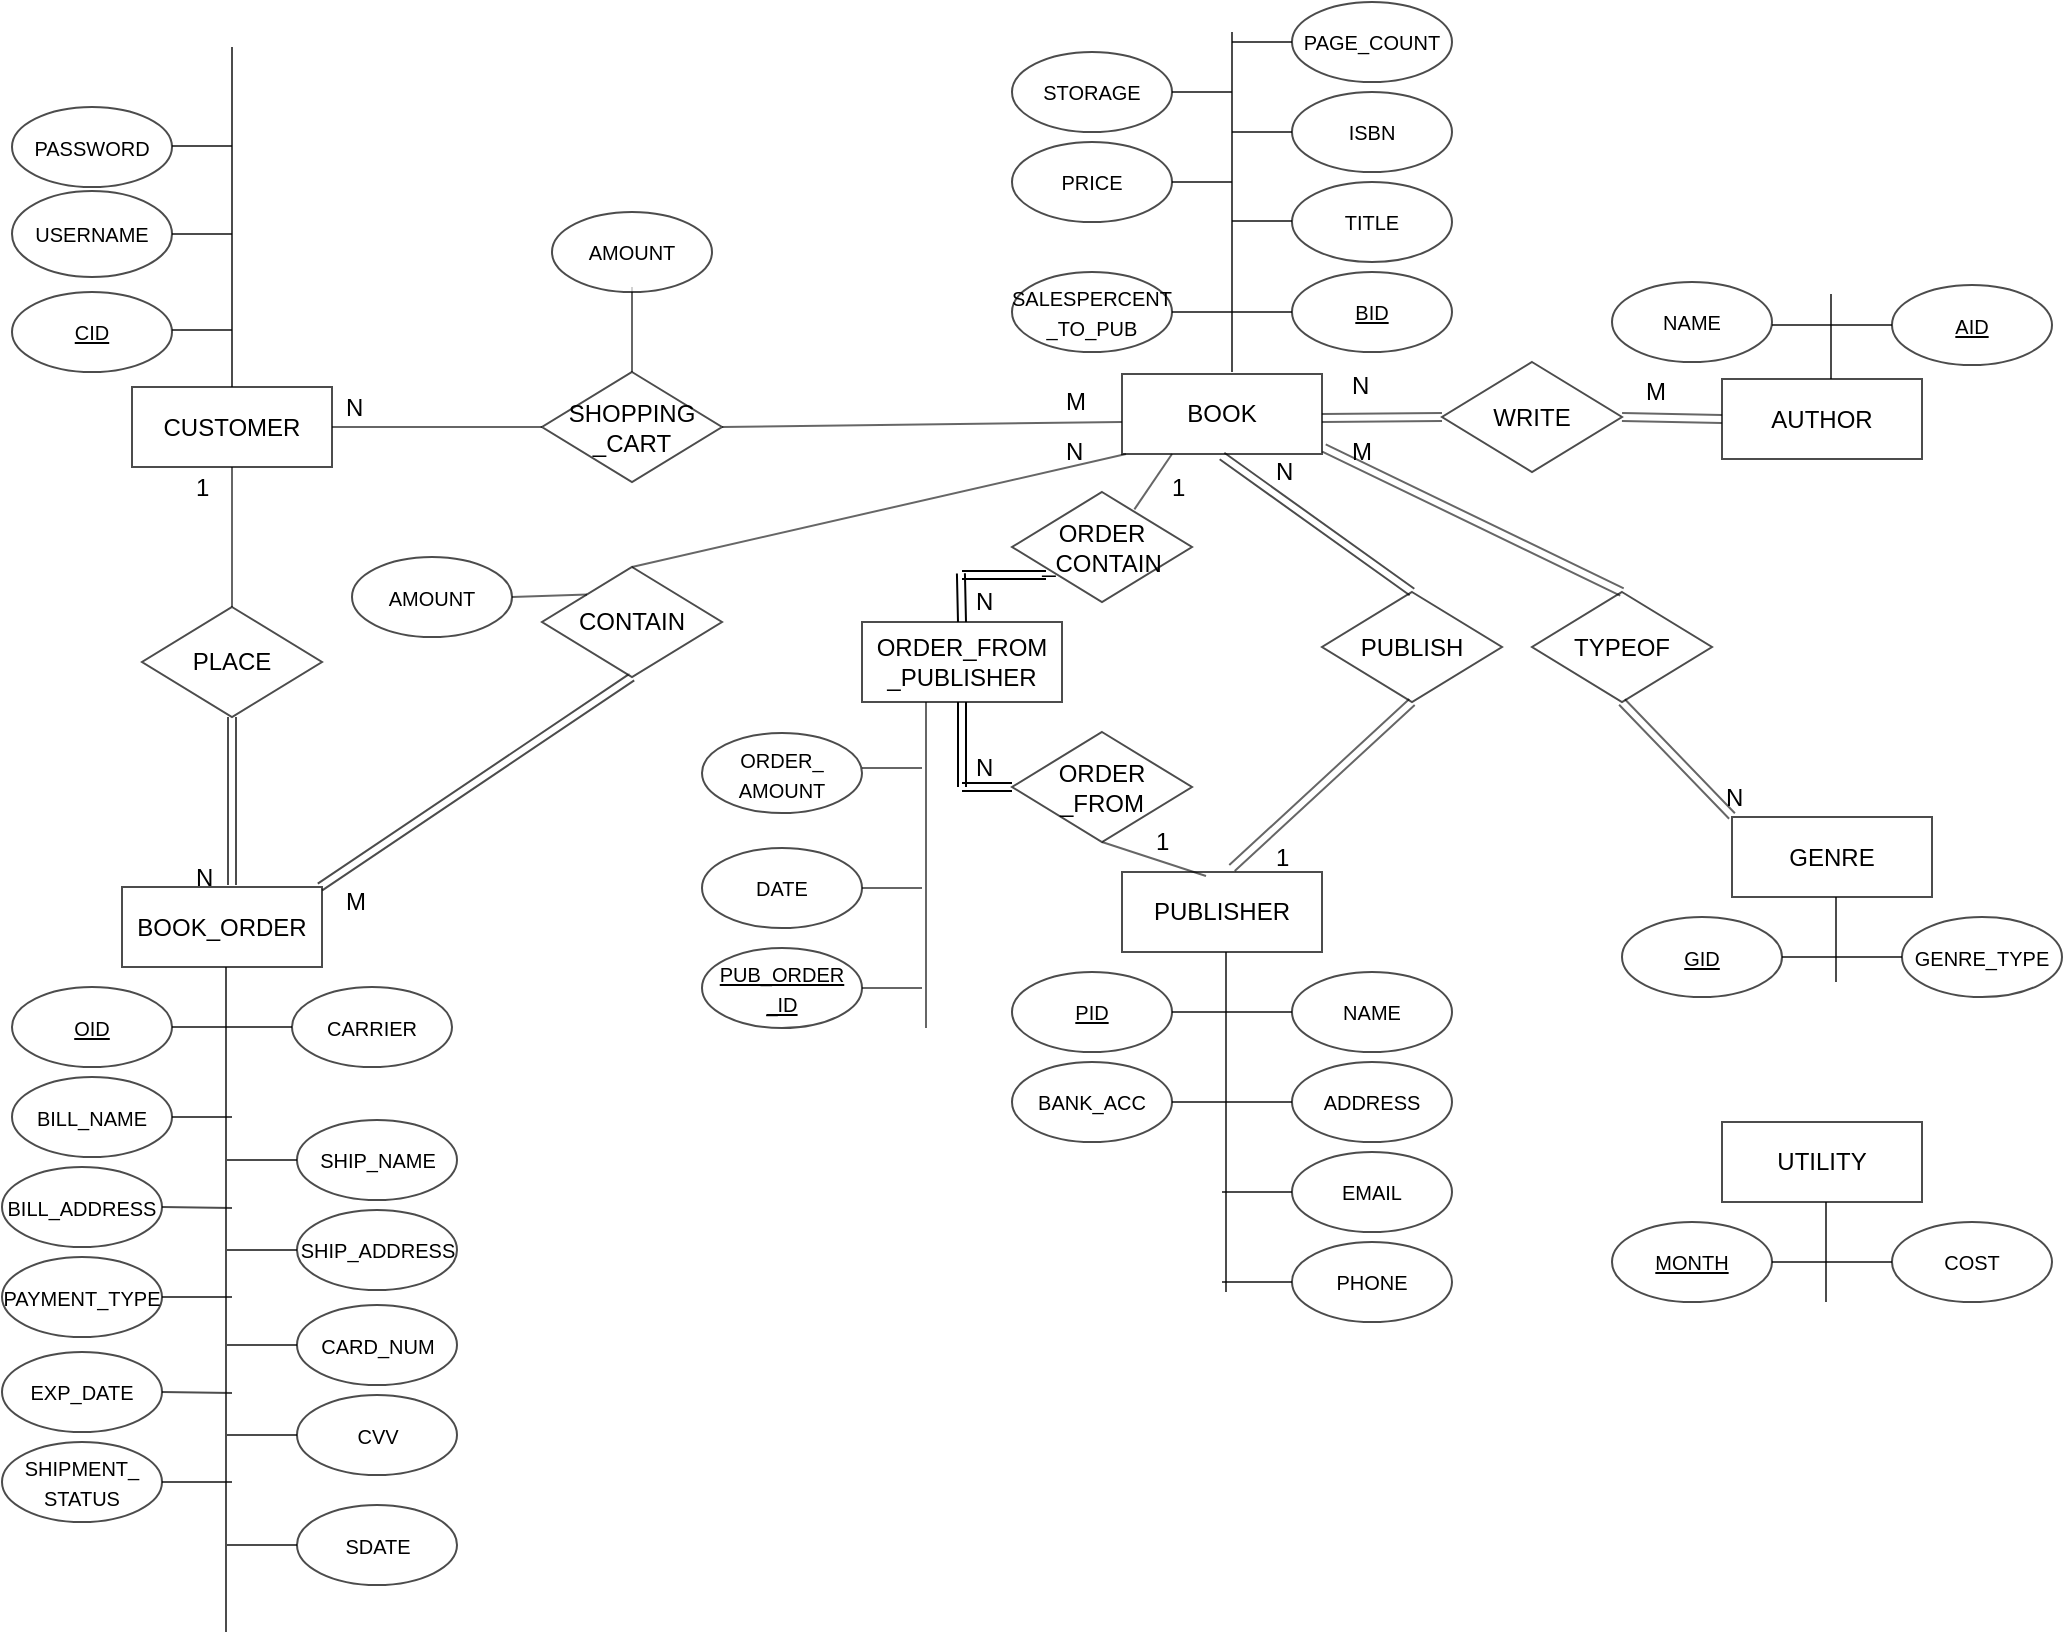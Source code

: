 <mxfile version="12.1.3" pages="1"><diagram id="_YJ8FlwUmvxnkUcTNy7_" name="Page-1"><mxGraphModel dx="971" dy="398" grid="1" gridSize="10" guides="1" tooltips="1" connect="1" arrows="1" fold="1" page="1" pageScale="1" pageWidth="1100" pageHeight="1700" math="0" shadow="0"><root><mxCell id="0"/><mxCell id="1" parent="0"/><mxCell id="NkDBzCBZK-HuQyitYtfS-1" value="BOOK" style="rounded=0;whiteSpace=wrap;html=1;opacity=70;" vertex="1" parent="1"><mxGeometry x="600" y="186" width="100" height="40" as="geometry"/></mxCell><mxCell id="NkDBzCBZK-HuQyitYtfS-2" value="" style="endArrow=none;html=1;opacity=70;" edge="1" parent="1"><mxGeometry width="50" height="50" relative="1" as="geometry"><mxPoint x="655" y="185" as="sourcePoint"/><mxPoint x="655" y="15" as="targetPoint"/></mxGeometry></mxCell><mxCell id="NkDBzCBZK-HuQyitYtfS-3" value="" style="endArrow=none;html=1;opacity=70;" edge="1" parent="1"><mxGeometry width="50" height="50" relative="1" as="geometry"><mxPoint x="655" y="155" as="sourcePoint"/><mxPoint x="685" y="155" as="targetPoint"/></mxGeometry></mxCell><mxCell id="NkDBzCBZK-HuQyitYtfS-4" value="&lt;u&gt;&lt;font style=&quot;font-size: 10px&quot;&gt;BID&lt;/font&gt;&lt;/u&gt;" style="ellipse;whiteSpace=wrap;html=1;opacity=70;" vertex="1" parent="1"><mxGeometry x="685" y="135" width="80" height="40" as="geometry"/></mxCell><mxCell id="NkDBzCBZK-HuQyitYtfS-5" value="&lt;font style=&quot;font-size: 10px&quot;&gt;TITLE&lt;/font&gt;" style="ellipse;whiteSpace=wrap;html=1;opacity=70;" vertex="1" parent="1"><mxGeometry x="685" y="90" width="80" height="40" as="geometry"/></mxCell><mxCell id="NkDBzCBZK-HuQyitYtfS-6" value="" style="endArrow=none;html=1;opacity=70;" edge="1" parent="1"><mxGeometry width="50" height="50" relative="1" as="geometry"><mxPoint x="655" y="65" as="sourcePoint"/><mxPoint x="685" y="65" as="targetPoint"/></mxGeometry></mxCell><mxCell id="NkDBzCBZK-HuQyitYtfS-7" value="&lt;font style=&quot;font-size: 10px&quot;&gt;ISBN&lt;/font&gt;" style="ellipse;whiteSpace=wrap;html=1;opacity=70;" vertex="1" parent="1"><mxGeometry x="685" y="45" width="80" height="40" as="geometry"/></mxCell><mxCell id="NkDBzCBZK-HuQyitYtfS-8" value="" style="endArrow=none;html=1;opacity=70;" edge="1" parent="1"><mxGeometry width="50" height="50" relative="1" as="geometry"><mxPoint x="655" y="20" as="sourcePoint"/><mxPoint x="685" y="20" as="targetPoint"/></mxGeometry></mxCell><mxCell id="NkDBzCBZK-HuQyitYtfS-9" value="&lt;font style=&quot;font-size: 10px&quot;&gt;PAGE_COUNT&lt;/font&gt;" style="ellipse;whiteSpace=wrap;html=1;opacity=70;" vertex="1" parent="1"><mxGeometry x="685" width="80" height="40" as="geometry"/></mxCell><mxCell id="NkDBzCBZK-HuQyitYtfS-10" value="" style="endArrow=none;html=1;opacity=70;" edge="1" parent="1"><mxGeometry width="50" height="50" relative="1" as="geometry"><mxPoint x="655" y="155" as="sourcePoint"/><mxPoint x="625" y="155" as="targetPoint"/></mxGeometry></mxCell><mxCell id="NkDBzCBZK-HuQyitYtfS-11" value="&lt;font style=&quot;font-size: 10px&quot;&gt;SALESPERCENT&lt;br&gt;_TO_PUB&lt;/font&gt;" style="ellipse;whiteSpace=wrap;html=1;opacity=70;" vertex="1" parent="1"><mxGeometry x="545" y="135" width="80" height="40" as="geometry"/></mxCell><mxCell id="NkDBzCBZK-HuQyitYtfS-13" value="" style="endArrow=none;html=1;opacity=70;" edge="1" parent="1"><mxGeometry width="50" height="50" relative="1" as="geometry"><mxPoint x="655" y="90" as="sourcePoint"/><mxPoint x="625" y="90" as="targetPoint"/></mxGeometry></mxCell><mxCell id="NkDBzCBZK-HuQyitYtfS-14" value="&lt;font style=&quot;font-size: 10px&quot;&gt;PRICE&lt;/font&gt;" style="ellipse;whiteSpace=wrap;html=1;opacity=70;" vertex="1" parent="1"><mxGeometry x="545" y="70" width="80" height="40" as="geometry"/></mxCell><mxCell id="NkDBzCBZK-HuQyitYtfS-15" value="" style="endArrow=none;html=1;opacity=70;" edge="1" parent="1"><mxGeometry width="50" height="50" relative="1" as="geometry"><mxPoint x="655" y="45" as="sourcePoint"/><mxPoint x="625" y="45" as="targetPoint"/></mxGeometry></mxCell><mxCell id="NkDBzCBZK-HuQyitYtfS-16" value="&lt;font style=&quot;font-size: 10px&quot;&gt;STORAGE&lt;/font&gt;" style="ellipse;whiteSpace=wrap;html=1;opacity=70;" vertex="1" parent="1"><mxGeometry x="545" y="25" width="80" height="40" as="geometry"/></mxCell><mxCell id="NkDBzCBZK-HuQyitYtfS-17" value="PUBLISHER" style="rounded=0;whiteSpace=wrap;html=1;opacity=70;" vertex="1" parent="1"><mxGeometry x="600" y="435" width="100" height="40" as="geometry"/></mxCell><mxCell id="NkDBzCBZK-HuQyitYtfS-18" value="&lt;font style=&quot;font-size: 10px&quot;&gt;PHONE&lt;/font&gt;" style="ellipse;whiteSpace=wrap;html=1;opacity=70;" vertex="1" parent="1"><mxGeometry x="685" y="620" width="80" height="40" as="geometry"/></mxCell><mxCell id="NkDBzCBZK-HuQyitYtfS-19" value="&lt;font style=&quot;font-size: 10px&quot;&gt;EMAIL&lt;/font&gt;" style="ellipse;whiteSpace=wrap;html=1;opacity=70;" vertex="1" parent="1"><mxGeometry x="685" y="575" width="80" height="40" as="geometry"/></mxCell><mxCell id="NkDBzCBZK-HuQyitYtfS-20" value="" style="endArrow=none;html=1;opacity=70;" edge="1" parent="1"><mxGeometry width="50" height="50" relative="1" as="geometry"><mxPoint x="655" y="550" as="sourcePoint"/><mxPoint x="685" y="550" as="targetPoint"/></mxGeometry></mxCell><mxCell id="NkDBzCBZK-HuQyitYtfS-21" value="&lt;font style=&quot;font-size: 10px&quot;&gt;ADDRESS&lt;/font&gt;" style="ellipse;whiteSpace=wrap;html=1;opacity=70;" vertex="1" parent="1"><mxGeometry x="685" y="530" width="80" height="40" as="geometry"/></mxCell><mxCell id="NkDBzCBZK-HuQyitYtfS-22" value="" style="endArrow=none;html=1;opacity=70;" edge="1" parent="1"><mxGeometry width="50" height="50" relative="1" as="geometry"><mxPoint x="655" y="505" as="sourcePoint"/><mxPoint x="685" y="505" as="targetPoint"/></mxGeometry></mxCell><mxCell id="NkDBzCBZK-HuQyitYtfS-23" value="&lt;font style=&quot;font-size: 10px&quot;&gt;NAME&lt;/font&gt;" style="ellipse;whiteSpace=wrap;html=1;opacity=70;" vertex="1" parent="1"><mxGeometry x="685" y="485" width="80" height="40" as="geometry"/></mxCell><mxCell id="NkDBzCBZK-HuQyitYtfS-24" value="" style="endArrow=none;html=1;opacity=70;" edge="1" parent="1"><mxGeometry width="50" height="50" relative="1" as="geometry"><mxPoint x="655" y="550" as="sourcePoint"/><mxPoint x="625" y="550" as="targetPoint"/></mxGeometry></mxCell><mxCell id="NkDBzCBZK-HuQyitYtfS-25" value="&lt;font style=&quot;font-size: 10px&quot;&gt;BANK_ACC&lt;/font&gt;" style="ellipse;whiteSpace=wrap;html=1;opacity=70;" vertex="1" parent="1"><mxGeometry x="545" y="530" width="80" height="40" as="geometry"/></mxCell><mxCell id="NkDBzCBZK-HuQyitYtfS-26" value="" style="endArrow=none;html=1;opacity=70;" edge="1" parent="1"><mxGeometry width="50" height="50" relative="1" as="geometry"><mxPoint x="655" y="505" as="sourcePoint"/><mxPoint x="625" y="505" as="targetPoint"/></mxGeometry></mxCell><mxCell id="NkDBzCBZK-HuQyitYtfS-27" value="&lt;font style=&quot;font-size: 10px&quot;&gt;&lt;u&gt;PID&lt;/u&gt;&lt;/font&gt;" style="ellipse;whiteSpace=wrap;html=1;opacity=70;" vertex="1" parent="1"><mxGeometry x="545" y="485" width="80" height="40" as="geometry"/></mxCell><mxCell id="NkDBzCBZK-HuQyitYtfS-28" value="" style="endArrow=none;html=1;opacity=70;" edge="1" parent="1"><mxGeometry width="50" height="50" relative="1" as="geometry"><mxPoint x="652" y="645" as="sourcePoint"/><mxPoint x="652" y="475" as="targetPoint"/></mxGeometry></mxCell><mxCell id="NkDBzCBZK-HuQyitYtfS-29" value="" style="endArrow=none;html=1;opacity=70;" edge="1" parent="1"><mxGeometry width="50" height="50" relative="1" as="geometry"><mxPoint x="655" y="109.5" as="sourcePoint"/><mxPoint x="685" y="109.5" as="targetPoint"/></mxGeometry></mxCell><mxCell id="NkDBzCBZK-HuQyitYtfS-31" value="" style="endArrow=none;html=1;entryX=0;entryY=0.5;entryDx=0;entryDy=0;opacity=70;" edge="1" parent="1" target="NkDBzCBZK-HuQyitYtfS-19"><mxGeometry width="50" height="50" relative="1" as="geometry"><mxPoint x="650" y="595" as="sourcePoint"/><mxPoint x="680" y="595" as="targetPoint"/></mxGeometry></mxCell><mxCell id="NkDBzCBZK-HuQyitYtfS-32" value="" style="endArrow=none;html=1;exitX=0;exitY=0.5;exitDx=0;exitDy=0;opacity=70;" edge="1" parent="1" source="NkDBzCBZK-HuQyitYtfS-18"><mxGeometry width="50" height="50" relative="1" as="geometry"><mxPoint x="700" y="335" as="sourcePoint"/><mxPoint x="650" y="640" as="targetPoint"/></mxGeometry></mxCell><mxCell id="NkDBzCBZK-HuQyitYtfS-33" value="PUBLISH" style="rhombus;whiteSpace=wrap;html=1;opacity=70;" vertex="1" parent="1"><mxGeometry x="700" y="295" width="90" height="55" as="geometry"/></mxCell><mxCell id="NkDBzCBZK-HuQyitYtfS-34" value="" style="shape=link;html=1;opacity=70;exitX=0.5;exitY=0;exitDx=0;exitDy=0;" edge="1" parent="1" source="NkDBzCBZK-HuQyitYtfS-33"><mxGeometry width="50" height="50" relative="1" as="geometry"><mxPoint x="650" y="296" as="sourcePoint"/><mxPoint x="650" y="227" as="targetPoint"/></mxGeometry></mxCell><mxCell id="NkDBzCBZK-HuQyitYtfS-35" value="1" style="text;html=1;resizable=0;points=[];autosize=1;align=left;verticalAlign=top;spacingTop=-4;opacity=70;" vertex="1" parent="1"><mxGeometry x="675" y="417.5" width="20" height="20" as="geometry"/></mxCell><mxCell id="NkDBzCBZK-HuQyitYtfS-36" value="N" style="text;html=1;resizable=0;points=[];autosize=1;align=left;verticalAlign=top;spacingTop=-4;opacity=70;" vertex="1" parent="1"><mxGeometry x="675" y="225" width="20" height="20" as="geometry"/></mxCell><mxCell id="NkDBzCBZK-HuQyitYtfS-37" value="CUSTOMER" style="rounded=0;whiteSpace=wrap;html=1;opacity=70;" vertex="1" parent="1"><mxGeometry x="105" y="192.5" width="100" height="40" as="geometry"/></mxCell><mxCell id="NkDBzCBZK-HuQyitYtfS-38" value="" style="endArrow=none;html=1;opacity=70;" edge="1" parent="1"><mxGeometry width="50" height="50" relative="1" as="geometry"><mxPoint x="155" y="192.5" as="sourcePoint"/><mxPoint x="155" y="22.5" as="targetPoint"/></mxGeometry></mxCell><mxCell id="NkDBzCBZK-HuQyitYtfS-39" value="" style="endArrow=none;html=1;opacity=70;" edge="1" parent="1"><mxGeometry width="50" height="50" relative="1" as="geometry"><mxPoint x="125" y="164" as="sourcePoint"/><mxPoint x="155" y="164" as="targetPoint"/></mxGeometry></mxCell><mxCell id="NkDBzCBZK-HuQyitYtfS-40" value="&lt;u&gt;&lt;font style=&quot;font-size: 10px&quot;&gt;CID&lt;/font&gt;&lt;/u&gt;" style="ellipse;whiteSpace=wrap;html=1;opacity=70;" vertex="1" parent="1"><mxGeometry x="45" y="145" width="80" height="40" as="geometry"/></mxCell><mxCell id="NkDBzCBZK-HuQyitYtfS-41" value="&lt;font style=&quot;font-size: 10px&quot;&gt;USERNAME&lt;/font&gt;" style="ellipse;whiteSpace=wrap;html=1;opacity=70;" vertex="1" parent="1"><mxGeometry x="45" y="94.5" width="80" height="43" as="geometry"/></mxCell><mxCell id="NkDBzCBZK-HuQyitYtfS-42" value="" style="endArrow=none;html=1;opacity=70;" edge="1" parent="1"><mxGeometry width="50" height="50" relative="1" as="geometry"><mxPoint x="125" y="72" as="sourcePoint"/><mxPoint x="155" y="72" as="targetPoint"/></mxGeometry></mxCell><mxCell id="NkDBzCBZK-HuQyitYtfS-43" value="&lt;font style=&quot;font-size: 10px&quot;&gt;PASSWORD&lt;/font&gt;" style="ellipse;whiteSpace=wrap;html=1;opacity=70;" vertex="1" parent="1"><mxGeometry x="45" y="52.5" width="80" height="40" as="geometry"/></mxCell><mxCell id="NkDBzCBZK-HuQyitYtfS-44" value="BOOK_ORDER" style="rounded=0;whiteSpace=wrap;html=1;opacity=70;" vertex="1" parent="1"><mxGeometry x="100" y="442.5" width="100" height="40" as="geometry"/></mxCell><mxCell id="NkDBzCBZK-HuQyitYtfS-45" value="&lt;font style=&quot;font-size: 10px&quot;&gt;SHIP_ADDRESS&lt;/font&gt;" style="ellipse;whiteSpace=wrap;html=1;opacity=70;" vertex="1" parent="1"><mxGeometry x="187.5" y="604" width="80" height="40" as="geometry"/></mxCell><mxCell id="NkDBzCBZK-HuQyitYtfS-46" value="&lt;font style=&quot;font-size: 10px&quot;&gt;SHIP_NAME&lt;/font&gt;" style="ellipse;whiteSpace=wrap;html=1;opacity=70;" vertex="1" parent="1"><mxGeometry x="187.5" y="559" width="80" height="40" as="geometry"/></mxCell><mxCell id="NkDBzCBZK-HuQyitYtfS-49" value="" style="endArrow=none;html=1;opacity=70;" edge="1" parent="1"><mxGeometry width="50" height="50" relative="1" as="geometry"><mxPoint x="155" y="512.5" as="sourcePoint"/><mxPoint x="185" y="512.5" as="targetPoint"/></mxGeometry></mxCell><mxCell id="NkDBzCBZK-HuQyitYtfS-50" value="&lt;font style=&quot;font-size: 10px&quot;&gt;CARRIER&lt;/font&gt;" style="ellipse;whiteSpace=wrap;html=1;opacity=70;" vertex="1" parent="1"><mxGeometry x="185" y="492.5" width="80" height="40" as="geometry"/></mxCell><mxCell id="NkDBzCBZK-HuQyitYtfS-51" value="" style="endArrow=none;html=1;opacity=70;" edge="1" parent="1"><mxGeometry width="50" height="50" relative="1" as="geometry"><mxPoint x="155" y="557.5" as="sourcePoint"/><mxPoint x="125" y="557.5" as="targetPoint"/></mxGeometry></mxCell><mxCell id="NkDBzCBZK-HuQyitYtfS-52" value="&lt;font style=&quot;font-size: 10px&quot;&gt;BILL_NAME&lt;/font&gt;" style="ellipse;whiteSpace=wrap;html=1;opacity=70;" vertex="1" parent="1"><mxGeometry x="45" y="537.5" width="80" height="40" as="geometry"/></mxCell><mxCell id="NkDBzCBZK-HuQyitYtfS-53" value="" style="endArrow=none;html=1;opacity=70;" edge="1" parent="1"><mxGeometry width="50" height="50" relative="1" as="geometry"><mxPoint x="155" y="512.5" as="sourcePoint"/><mxPoint x="125" y="512.5" as="targetPoint"/></mxGeometry></mxCell><mxCell id="NkDBzCBZK-HuQyitYtfS-54" value="&lt;font style=&quot;font-size: 10px&quot;&gt;&lt;u&gt;OID&lt;/u&gt;&lt;/font&gt;" style="ellipse;whiteSpace=wrap;html=1;opacity=70;" vertex="1" parent="1"><mxGeometry x="45" y="492.5" width="80" height="40" as="geometry"/></mxCell><mxCell id="NkDBzCBZK-HuQyitYtfS-55" value="" style="endArrow=none;html=1;opacity=70;" edge="1" parent="1"><mxGeometry width="50" height="50" relative="1" as="geometry"><mxPoint x="152" y="815" as="sourcePoint"/><mxPoint x="152" y="482.5" as="targetPoint"/></mxGeometry></mxCell><mxCell id="NkDBzCBZK-HuQyitYtfS-56" value="" style="endArrow=none;html=1;opacity=70;" edge="1" parent="1"><mxGeometry width="50" height="50" relative="1" as="geometry"><mxPoint x="125" y="116" as="sourcePoint"/><mxPoint x="155" y="116" as="targetPoint"/></mxGeometry></mxCell><mxCell id="NkDBzCBZK-HuQyitYtfS-57" value="" style="endArrow=none;html=1;entryX=0;entryY=0.5;entryDx=0;entryDy=0;opacity=70;" edge="1" parent="1" target="NkDBzCBZK-HuQyitYtfS-46"><mxGeometry width="50" height="50" relative="1" as="geometry"><mxPoint x="152.5" y="579" as="sourcePoint"/><mxPoint x="182.5" y="579" as="targetPoint"/></mxGeometry></mxCell><mxCell id="NkDBzCBZK-HuQyitYtfS-58" value="" style="endArrow=none;html=1;exitX=0;exitY=0.5;exitDx=0;exitDy=0;opacity=70;" edge="1" parent="1" source="NkDBzCBZK-HuQyitYtfS-45"><mxGeometry width="50" height="50" relative="1" as="geometry"><mxPoint x="202.5" y="319" as="sourcePoint"/><mxPoint x="152.5" y="624" as="targetPoint"/></mxGeometry></mxCell><mxCell id="NkDBzCBZK-HuQyitYtfS-59" value="PLACE" style="rhombus;whiteSpace=wrap;html=1;opacity=70;" vertex="1" parent="1"><mxGeometry x="110" y="302.5" width="90" height="55" as="geometry"/></mxCell><mxCell id="NkDBzCBZK-HuQyitYtfS-60" value="" style="shape=link;html=1;opacity=70;entryX=1;entryY=0.7;entryDx=0;entryDy=0;entryPerimeter=0;exitX=0.5;exitY=1;exitDx=0;exitDy=0;" edge="1" parent="1" source="NkDBzCBZK-HuQyitYtfS-59" target="NkDBzCBZK-HuQyitYtfS-62"><mxGeometry width="50" height="50" relative="1" as="geometry"><mxPoint x="155" y="362.5" as="sourcePoint"/><mxPoint x="205" y="252.5" as="targetPoint"/></mxGeometry></mxCell><mxCell id="NkDBzCBZK-HuQyitYtfS-61" value="" style="shape=link;html=1;opacity=70;entryX=0.5;entryY=1;entryDx=0;entryDy=0;exitX=0.99;exitY=0;exitDx=0;exitDy=0;exitPerimeter=0;" edge="1" parent="1" source="NkDBzCBZK-HuQyitYtfS-44" target="NkDBzCBZK-HuQyitYtfS-78"><mxGeometry width="50" height="50" relative="1" as="geometry"><mxPoint x="155" y="442.5" as="sourcePoint"/><mxPoint x="280" y="350" as="targetPoint"/></mxGeometry></mxCell><mxCell id="NkDBzCBZK-HuQyitYtfS-62" value="N" style="text;html=1;resizable=0;points=[];autosize=1;align=left;verticalAlign=top;spacingTop=-4;opacity=70;" vertex="1" parent="1"><mxGeometry x="135" y="427.5" width="20" height="20" as="geometry"/></mxCell><mxCell id="NkDBzCBZK-HuQyitYtfS-63" value="1" style="text;html=1;resizable=0;points=[];autosize=1;align=left;verticalAlign=top;spacingTop=-4;opacity=70;" vertex="1" parent="1"><mxGeometry x="135" y="233" width="20" height="20" as="geometry"/></mxCell><mxCell id="NkDBzCBZK-HuQyitYtfS-64" value="&lt;font style=&quot;font-size: 10px&quot;&gt;PAYMENT_TYPE&lt;/font&gt;" style="ellipse;whiteSpace=wrap;html=1;opacity=70;" vertex="1" parent="1"><mxGeometry x="40" y="627.5" width="80" height="40" as="geometry"/></mxCell><mxCell id="NkDBzCBZK-HuQyitYtfS-65" value="&lt;font style=&quot;font-size: 10px&quot;&gt;BILL_ADDRESS&lt;/font&gt;" style="ellipse;whiteSpace=wrap;html=1;opacity=70;" vertex="1" parent="1"><mxGeometry x="40" y="582.5" width="80" height="40" as="geometry"/></mxCell><mxCell id="NkDBzCBZK-HuQyitYtfS-66" value="" style="endArrow=none;html=1;entryX=0;entryY=0.5;entryDx=0;entryDy=0;opacity=70;" edge="1" parent="1"><mxGeometry width="50" height="50" relative="1" as="geometry"><mxPoint x="120" y="647.5" as="sourcePoint"/><mxPoint x="155" y="647.5" as="targetPoint"/></mxGeometry></mxCell><mxCell id="NkDBzCBZK-HuQyitYtfS-67" value="" style="endArrow=none;html=1;entryX=1;entryY=0.5;entryDx=0;entryDy=0;opacity=70;" edge="1" parent="1" target="NkDBzCBZK-HuQyitYtfS-65"><mxGeometry width="50" height="50" relative="1" as="geometry"><mxPoint x="155" y="603" as="sourcePoint"/><mxPoint x="195" y="612.5" as="targetPoint"/></mxGeometry></mxCell><mxCell id="NkDBzCBZK-HuQyitYtfS-68" value="&lt;font style=&quot;font-size: 10px&quot;&gt;CVV&lt;/font&gt;" style="ellipse;whiteSpace=wrap;html=1;opacity=70;" vertex="1" parent="1"><mxGeometry x="187.5" y="696.5" width="80" height="40" as="geometry"/></mxCell><mxCell id="NkDBzCBZK-HuQyitYtfS-69" value="&lt;font style=&quot;font-size: 10px&quot;&gt;CARD_NUM&lt;/font&gt;" style="ellipse;whiteSpace=wrap;html=1;opacity=70;" vertex="1" parent="1"><mxGeometry x="187.5" y="651.5" width="80" height="40" as="geometry"/></mxCell><mxCell id="NkDBzCBZK-HuQyitYtfS-70" value="" style="endArrow=none;html=1;entryX=0;entryY=0.5;entryDx=0;entryDy=0;opacity=70;" edge="1" parent="1" target="NkDBzCBZK-HuQyitYtfS-69"><mxGeometry width="50" height="50" relative="1" as="geometry"><mxPoint x="152.5" y="671.5" as="sourcePoint"/><mxPoint x="182.5" y="671.5" as="targetPoint"/></mxGeometry></mxCell><mxCell id="NkDBzCBZK-HuQyitYtfS-71" value="" style="endArrow=none;html=1;exitX=0;exitY=0.5;exitDx=0;exitDy=0;opacity=70;" edge="1" parent="1" source="NkDBzCBZK-HuQyitYtfS-68"><mxGeometry width="50" height="50" relative="1" as="geometry"><mxPoint x="202.5" y="411.5" as="sourcePoint"/><mxPoint x="152.5" y="716.5" as="targetPoint"/></mxGeometry></mxCell><mxCell id="NkDBzCBZK-HuQyitYtfS-72" value="&lt;font style=&quot;font-size: 10px&quot;&gt;SHIPMENT_&lt;br&gt;STATUS&lt;/font&gt;" style="ellipse;whiteSpace=wrap;html=1;opacity=70;" vertex="1" parent="1"><mxGeometry x="40" y="720" width="80" height="40" as="geometry"/></mxCell><mxCell id="NkDBzCBZK-HuQyitYtfS-73" value="&lt;font style=&quot;font-size: 10px&quot;&gt;EXP_DATE&lt;/font&gt;" style="ellipse;whiteSpace=wrap;html=1;opacity=70;" vertex="1" parent="1"><mxGeometry x="40" y="675" width="80" height="40" as="geometry"/></mxCell><mxCell id="NkDBzCBZK-HuQyitYtfS-74" value="" style="endArrow=none;html=1;entryX=0;entryY=0.5;entryDx=0;entryDy=0;opacity=70;" edge="1" parent="1"><mxGeometry width="50" height="50" relative="1" as="geometry"><mxPoint x="120" y="740" as="sourcePoint"/><mxPoint x="155" y="740" as="targetPoint"/></mxGeometry></mxCell><mxCell id="NkDBzCBZK-HuQyitYtfS-75" value="" style="endArrow=none;html=1;entryX=1;entryY=0.5;entryDx=0;entryDy=0;opacity=70;" edge="1" parent="1" target="NkDBzCBZK-HuQyitYtfS-73"><mxGeometry width="50" height="50" relative="1" as="geometry"><mxPoint x="155" y="695.5" as="sourcePoint"/><mxPoint x="195" y="705" as="targetPoint"/></mxGeometry></mxCell><mxCell id="NkDBzCBZK-HuQyitYtfS-76" value="&lt;font style=&quot;font-size: 10px&quot;&gt;SDATE&lt;/font&gt;" style="ellipse;whiteSpace=wrap;html=1;opacity=70;" vertex="1" parent="1"><mxGeometry x="187.5" y="751.5" width="80" height="40" as="geometry"/></mxCell><mxCell id="NkDBzCBZK-HuQyitYtfS-77" value="" style="endArrow=none;html=1;exitX=0;exitY=0.5;exitDx=0;exitDy=0;opacity=70;" edge="1" parent="1" source="NkDBzCBZK-HuQyitYtfS-76"><mxGeometry width="50" height="50" relative="1" as="geometry"><mxPoint x="202.5" y="466.5" as="sourcePoint"/><mxPoint x="152.5" y="771.5" as="targetPoint"/></mxGeometry></mxCell><mxCell id="NkDBzCBZK-HuQyitYtfS-78" value="CONTAIN" style="rhombus;whiteSpace=wrap;html=1;opacity=70;" vertex="1" parent="1"><mxGeometry x="310" y="282.5" width="90" height="55" as="geometry"/></mxCell><mxCell id="NkDBzCBZK-HuQyitYtfS-79" value="" style="shape=link;html=1;opacity=60;entryX=0.5;entryY=1;entryDx=0;entryDy=0;" edge="1" parent="1" target="NkDBzCBZK-HuQyitYtfS-33"><mxGeometry width="50" height="50" relative="1" as="geometry"><mxPoint x="655" y="433" as="sourcePoint"/><mxPoint x="460" y="339.5" as="targetPoint"/></mxGeometry></mxCell><mxCell id="NkDBzCBZK-HuQyitYtfS-80" value="N" style="text;html=1;resizable=0;points=[];autosize=1;align=left;verticalAlign=top;spacingTop=-4;" vertex="1" parent="1"><mxGeometry x="570" y="215" width="20" height="20" as="geometry"/></mxCell><mxCell id="NkDBzCBZK-HuQyitYtfS-81" value="M" style="text;html=1;resizable=0;points=[];autosize=1;align=left;verticalAlign=top;spacingTop=-4;" vertex="1" parent="1"><mxGeometry x="210" y="440" width="30" height="20" as="geometry"/></mxCell><mxCell id="NkDBzCBZK-HuQyitYtfS-82" value="GENRE" style="rounded=0;whiteSpace=wrap;html=1;opacity=70;" vertex="1" parent="1"><mxGeometry x="905" y="407.5" width="100" height="40" as="geometry"/></mxCell><mxCell id="NkDBzCBZK-HuQyitYtfS-83" value="" style="endArrow=none;html=1;opacity=70;" edge="1" parent="1"><mxGeometry width="50" height="50" relative="1" as="geometry"><mxPoint x="960" y="477.5" as="sourcePoint"/><mxPoint x="990" y="477.5" as="targetPoint"/></mxGeometry></mxCell><mxCell id="NkDBzCBZK-HuQyitYtfS-84" value="&lt;font style=&quot;font-size: 10px&quot;&gt;GENRE_TYPE&lt;/font&gt;" style="ellipse;whiteSpace=wrap;html=1;opacity=70;" vertex="1" parent="1"><mxGeometry x="990" y="457.5" width="80" height="40" as="geometry"/></mxCell><mxCell id="NkDBzCBZK-HuQyitYtfS-85" value="" style="endArrow=none;html=1;opacity=70;" edge="1" parent="1"><mxGeometry width="50" height="50" relative="1" as="geometry"><mxPoint x="960" y="477.5" as="sourcePoint"/><mxPoint x="930" y="477.5" as="targetPoint"/></mxGeometry></mxCell><mxCell id="NkDBzCBZK-HuQyitYtfS-86" value="&lt;font style=&quot;font-size: 10px&quot;&gt;&lt;u&gt;GID&lt;/u&gt;&lt;/font&gt;" style="ellipse;whiteSpace=wrap;html=1;opacity=70;" vertex="1" parent="1"><mxGeometry x="850" y="457.5" width="80" height="40" as="geometry"/></mxCell><mxCell id="NkDBzCBZK-HuQyitYtfS-87" value="" style="endArrow=none;html=1;opacity=70;" edge="1" parent="1"><mxGeometry width="50" height="50" relative="1" as="geometry"><mxPoint x="957" y="490" as="sourcePoint"/><mxPoint x="957" y="447.5" as="targetPoint"/></mxGeometry></mxCell><mxCell id="NkDBzCBZK-HuQyitYtfS-88" value="AUTHOR" style="rounded=0;whiteSpace=wrap;html=1;opacity=70;" vertex="1" parent="1"><mxGeometry x="900" y="188.5" width="100" height="40" as="geometry"/></mxCell><mxCell id="NkDBzCBZK-HuQyitYtfS-89" value="" style="endArrow=none;html=1;opacity=70;" edge="1" parent="1"><mxGeometry width="50" height="50" relative="1" as="geometry"><mxPoint x="955" y="161.5" as="sourcePoint"/><mxPoint x="985" y="161.5" as="targetPoint"/></mxGeometry></mxCell><mxCell id="NkDBzCBZK-HuQyitYtfS-90" value="&lt;font style=&quot;font-size: 10px&quot;&gt;NAME&lt;/font&gt;" style="ellipse;whiteSpace=wrap;html=1;opacity=70;" vertex="1" parent="1"><mxGeometry x="845" y="140" width="80" height="40" as="geometry"/></mxCell><mxCell id="NkDBzCBZK-HuQyitYtfS-91" value="" style="endArrow=none;html=1;opacity=70;" edge="1" parent="1"><mxGeometry width="50" height="50" relative="1" as="geometry"><mxPoint x="955" y="161.5" as="sourcePoint"/><mxPoint x="925" y="161.5" as="targetPoint"/></mxGeometry></mxCell><mxCell id="NkDBzCBZK-HuQyitYtfS-92" value="&lt;font style=&quot;font-size: 10px&quot;&gt;&lt;u&gt;AID&lt;/u&gt;&lt;/font&gt;" style="ellipse;whiteSpace=wrap;html=1;opacity=70;" vertex="1" parent="1"><mxGeometry x="985" y="141.5" width="80" height="40" as="geometry"/></mxCell><mxCell id="NkDBzCBZK-HuQyitYtfS-93" value="" style="endArrow=none;html=1;opacity=70;" edge="1" parent="1"><mxGeometry width="50" height="50" relative="1" as="geometry"><mxPoint x="954.5" y="188.5" as="sourcePoint"/><mxPoint x="954.5" y="146" as="targetPoint"/></mxGeometry></mxCell><mxCell id="NkDBzCBZK-HuQyitYtfS-94" value="WRITE" style="rhombus;whiteSpace=wrap;html=1;opacity=70;" vertex="1" parent="1"><mxGeometry x="760" y="180" width="90" height="55" as="geometry"/></mxCell><mxCell id="NkDBzCBZK-HuQyitYtfS-95" value="" style="shape=link;html=1;opacity=60;entryX=0;entryY=0.5;entryDx=0;entryDy=0;" edge="1" parent="1" target="NkDBzCBZK-HuQyitYtfS-94"><mxGeometry width="50" height="50" relative="1" as="geometry"><mxPoint x="700" y="208" as="sourcePoint"/><mxPoint x="755" y="158.5" as="targetPoint"/></mxGeometry></mxCell><mxCell id="NkDBzCBZK-HuQyitYtfS-96" value="" style="shape=link;html=1;opacity=60;entryX=0;entryY=0.5;entryDx=0;entryDy=0;exitX=1;exitY=0.5;exitDx=0;exitDy=0;" edge="1" parent="1" source="NkDBzCBZK-HuQyitYtfS-94" target="NkDBzCBZK-HuQyitYtfS-88"><mxGeometry width="50" height="50" relative="1" as="geometry"><mxPoint x="715" y="218.5" as="sourcePoint"/><mxPoint x="770" y="217.5" as="targetPoint"/></mxGeometry></mxCell><mxCell id="NkDBzCBZK-HuQyitYtfS-97" value="TYPEOF" style="rhombus;whiteSpace=wrap;html=1;opacity=70;" vertex="1" parent="1"><mxGeometry x="805" y="295" width="90" height="55" as="geometry"/></mxCell><mxCell id="NkDBzCBZK-HuQyitYtfS-98" value="N" style="text;html=1;resizable=0;points=[];autosize=1;align=left;verticalAlign=top;spacingTop=-4;" vertex="1" parent="1"><mxGeometry x="712.5" y="181.5" width="20" height="20" as="geometry"/></mxCell><mxCell id="NkDBzCBZK-HuQyitYtfS-99" value="M" style="text;html=1;resizable=0;points=[];autosize=1;align=left;verticalAlign=top;spacingTop=-4;" vertex="1" parent="1"><mxGeometry x="860" y="185" width="30" height="20" as="geometry"/></mxCell><mxCell id="NkDBzCBZK-HuQyitYtfS-100" value="" style="shape=link;html=1;opacity=60;entryX=0.5;entryY=0;entryDx=0;entryDy=0;exitX=1.01;exitY=0.925;exitDx=0;exitDy=0;exitPerimeter=0;" edge="1" parent="1" source="NkDBzCBZK-HuQyitYtfS-1" target="NkDBzCBZK-HuQyitYtfS-97"><mxGeometry width="50" height="50" relative="1" as="geometry"><mxPoint x="700" y="228" as="sourcePoint"/><mxPoint x="755" y="177.5" as="targetPoint"/></mxGeometry></mxCell><mxCell id="NkDBzCBZK-HuQyitYtfS-101" value="M" style="text;html=1;resizable=0;points=[];autosize=1;align=left;verticalAlign=top;spacingTop=-4;" vertex="1" parent="1"><mxGeometry x="712.5" y="215" width="30" height="20" as="geometry"/></mxCell><mxCell id="NkDBzCBZK-HuQyitYtfS-102" value="" style="shape=link;html=1;opacity=60;exitX=0.5;exitY=1;exitDx=0;exitDy=0;" edge="1" parent="1" source="NkDBzCBZK-HuQyitYtfS-97"><mxGeometry width="50" height="50" relative="1" as="geometry"><mxPoint x="810" y="350" as="sourcePoint"/><mxPoint x="905" y="407" as="targetPoint"/></mxGeometry></mxCell><mxCell id="NkDBzCBZK-HuQyitYtfS-103" value="N" style="text;html=1;resizable=0;points=[];autosize=1;align=left;verticalAlign=top;spacingTop=-4;" vertex="1" parent="1"><mxGeometry x="900" y="387.5" width="20" height="20" as="geometry"/></mxCell><mxCell id="NkDBzCBZK-HuQyitYtfS-104" value="SHOPPING&lt;br&gt;_CART" style="rhombus;whiteSpace=wrap;html=1;opacity=70;" vertex="1" parent="1"><mxGeometry x="310" y="185" width="90" height="55" as="geometry"/></mxCell><mxCell id="NkDBzCBZK-HuQyitYtfS-105" value="" style="endArrow=none;html=1;opacity=60;entryX=1;entryY=0.5;entryDx=0;entryDy=0;exitX=0;exitY=0.5;exitDx=0;exitDy=0;" edge="1" parent="1" source="NkDBzCBZK-HuQyitYtfS-104" target="NkDBzCBZK-HuQyitYtfS-37"><mxGeometry width="50" height="50" relative="1" as="geometry"><mxPoint x="280" y="212.5" as="sourcePoint"/><mxPoint x="90" y="832.5" as="targetPoint"/></mxGeometry></mxCell><mxCell id="NkDBzCBZK-HuQyitYtfS-106" value="" style="endArrow=none;html=1;opacity=60;entryX=0.5;entryY=0;entryDx=0;entryDy=0;exitX=0.5;exitY=1;exitDx=0;exitDy=0;" edge="1" parent="1" source="NkDBzCBZK-HuQyitYtfS-37" target="NkDBzCBZK-HuQyitYtfS-59"><mxGeometry width="50" height="50" relative="1" as="geometry"><mxPoint y="492.5" as="sourcePoint"/><mxPoint x="-80" y="552.5" as="targetPoint"/></mxGeometry></mxCell><mxCell id="NkDBzCBZK-HuQyitYtfS-107" value="N" style="text;html=1;resizable=0;points=[];autosize=1;align=left;verticalAlign=top;spacingTop=-4;" vertex="1" parent="1"><mxGeometry x="210" y="192.5" width="20" height="20" as="geometry"/></mxCell><mxCell id="NkDBzCBZK-HuQyitYtfS-108" value="" style="endArrow=none;html=1;opacity=60;entryX=1;entryY=0.5;entryDx=0;entryDy=0;" edge="1" parent="1" target="NkDBzCBZK-HuQyitYtfS-104"><mxGeometry width="50" height="50" relative="1" as="geometry"><mxPoint x="600" y="210" as="sourcePoint"/><mxPoint x="480" y="210" as="targetPoint"/></mxGeometry></mxCell><mxCell id="NkDBzCBZK-HuQyitYtfS-109" value="M" style="text;html=1;resizable=0;points=[];autosize=1;align=left;verticalAlign=top;spacingTop=-4;" vertex="1" parent="1"><mxGeometry x="570" y="190" width="30" height="20" as="geometry"/></mxCell><mxCell id="NkDBzCBZK-HuQyitYtfS-110" value="" style="endArrow=none;html=1;opacity=60;entryX=0.5;entryY=0;entryDx=0;entryDy=0;exitX=0.02;exitY=1;exitDx=0;exitDy=0;exitPerimeter=0;" edge="1" parent="1" source="NkDBzCBZK-HuQyitYtfS-1" target="NkDBzCBZK-HuQyitYtfS-78"><mxGeometry width="50" height="50" relative="1" as="geometry"><mxPoint x="100" y="882.5" as="sourcePoint"/><mxPoint x="150" y="832.5" as="targetPoint"/></mxGeometry></mxCell><mxCell id="NkDBzCBZK-HuQyitYtfS-111" value="" style="endArrow=none;html=1;opacity=60;entryX=0.5;entryY=0;entryDx=0;entryDy=0;" edge="1" parent="1" target="NkDBzCBZK-HuQyitYtfS-104"><mxGeometry width="50" height="50" relative="1" as="geometry"><mxPoint x="355" y="142.5" as="sourcePoint"/><mxPoint x="120" y="832.5" as="targetPoint"/></mxGeometry></mxCell><mxCell id="NkDBzCBZK-HuQyitYtfS-112" value="&lt;font style=&quot;font-size: 10px&quot;&gt;AMOUNT&lt;/font&gt;" style="ellipse;whiteSpace=wrap;html=1;opacity=70;" vertex="1" parent="1"><mxGeometry x="215" y="277.5" width="80" height="40" as="geometry"/></mxCell><mxCell id="NkDBzCBZK-HuQyitYtfS-113" value="" style="endArrow=none;html=1;opacity=60;exitX=1;exitY=0.5;exitDx=0;exitDy=0;entryX=0;entryY=0;entryDx=0;entryDy=0;" edge="1" parent="1" source="NkDBzCBZK-HuQyitYtfS-112" target="NkDBzCBZK-HuQyitYtfS-78"><mxGeometry width="50" height="50" relative="1" as="geometry"><mxPoint x="355" y="362.5" as="sourcePoint"/><mxPoint x="320" y="296.5" as="targetPoint"/></mxGeometry></mxCell><mxCell id="NkDBzCBZK-HuQyitYtfS-114" value="&lt;font style=&quot;font-size: 10px&quot;&gt;AMOUNT&lt;/font&gt;" style="ellipse;whiteSpace=wrap;html=1;opacity=70;" vertex="1" parent="1"><mxGeometry x="315" y="105" width="80" height="40" as="geometry"/></mxCell><mxCell id="NkDBzCBZK-HuQyitYtfS-116" value="" style="endArrow=none;html=1;opacity=60;entryX=0.25;entryY=1;entryDx=0;entryDy=0;exitX=0.68;exitY=0.158;exitDx=0;exitDy=0;exitPerimeter=0;" edge="1" parent="1" source="NkDBzCBZK-HuQyitYtfS-132" target="NkDBzCBZK-HuQyitYtfS-1"><mxGeometry width="50" height="50" relative="1" as="geometry"><mxPoint x="610" y="242.5" as="sourcePoint"/><mxPoint x="620" y="250.5" as="targetPoint"/></mxGeometry></mxCell><mxCell id="NkDBzCBZK-HuQyitYtfS-117" value="" style="endArrow=none;html=1;opacity=60;entryX=0.5;entryY=1;entryDx=0;entryDy=0;" edge="1" parent="1" target="NkDBzCBZK-HuQyitYtfS-141"><mxGeometry width="50" height="50" relative="1" as="geometry"><mxPoint x="642" y="437" as="sourcePoint"/><mxPoint x="600" y="402.5" as="targetPoint"/></mxGeometry></mxCell><mxCell id="NkDBzCBZK-HuQyitYtfS-118" value="1" style="text;html=1;resizable=0;points=[];autosize=1;align=left;verticalAlign=top;spacingTop=-4;" vertex="1" parent="1"><mxGeometry x="615" y="410" width="20" height="20" as="geometry"/></mxCell><mxCell id="NkDBzCBZK-HuQyitYtfS-119" value="1" style="text;html=1;resizable=0;points=[];autosize=1;align=left;verticalAlign=top;spacingTop=-4;" vertex="1" parent="1"><mxGeometry x="622.5" y="232.5" width="20" height="20" as="geometry"/></mxCell><mxCell id="NkDBzCBZK-HuQyitYtfS-120" value="" style="endArrow=none;html=1;opacity=60;entryX=0.12;entryY=0.988;entryDx=0;entryDy=0;entryPerimeter=0;" edge="1" parent="1"><mxGeometry width="50" height="50" relative="1" as="geometry"><mxPoint x="502" y="513" as="sourcePoint"/><mxPoint x="502" y="350.02" as="targetPoint"/></mxGeometry></mxCell><mxCell id="NkDBzCBZK-HuQyitYtfS-121" value="&lt;font style=&quot;font-size: 10px&quot;&gt;DATE&lt;/font&gt;" style="ellipse;whiteSpace=wrap;html=1;opacity=70;" vertex="1" parent="1"><mxGeometry x="390" y="423" width="80" height="40" as="geometry"/></mxCell><mxCell id="NkDBzCBZK-HuQyitYtfS-122" value="UTILITY" style="rounded=0;whiteSpace=wrap;html=1;opacity=70;" vertex="1" parent="1"><mxGeometry x="900" y="560" width="100" height="40" as="geometry"/></mxCell><mxCell id="NkDBzCBZK-HuQyitYtfS-123" value="" style="endArrow=none;html=1;opacity=70;" edge="1" parent="1"><mxGeometry width="50" height="50" relative="1" as="geometry"><mxPoint x="955" y="630" as="sourcePoint"/><mxPoint x="985" y="630" as="targetPoint"/></mxGeometry></mxCell><mxCell id="NkDBzCBZK-HuQyitYtfS-124" value="&lt;font style=&quot;font-size: 10px&quot;&gt;COST&lt;/font&gt;" style="ellipse;whiteSpace=wrap;html=1;opacity=70;" vertex="1" parent="1"><mxGeometry x="985" y="610" width="80" height="40" as="geometry"/></mxCell><mxCell id="NkDBzCBZK-HuQyitYtfS-125" value="" style="endArrow=none;html=1;opacity=70;" edge="1" parent="1"><mxGeometry width="50" height="50" relative="1" as="geometry"><mxPoint x="955" y="630" as="sourcePoint"/><mxPoint x="925" y="630" as="targetPoint"/></mxGeometry></mxCell><mxCell id="NkDBzCBZK-HuQyitYtfS-126" value="&lt;font style=&quot;font-size: 10px&quot;&gt;&lt;u&gt;MONTH&lt;/u&gt;&lt;/font&gt;" style="ellipse;whiteSpace=wrap;html=1;opacity=70;" vertex="1" parent="1"><mxGeometry x="845" y="610" width="80" height="40" as="geometry"/></mxCell><mxCell id="NkDBzCBZK-HuQyitYtfS-127" value="" style="endArrow=none;html=1;opacity=70;" edge="1" parent="1"><mxGeometry width="50" height="50" relative="1" as="geometry"><mxPoint x="952" y="650" as="sourcePoint"/><mxPoint x="952" y="600" as="targetPoint"/></mxGeometry></mxCell><mxCell id="NkDBzCBZK-HuQyitYtfS-128" value="" style="endArrow=none;html=1;opacity=60;" edge="1" parent="1"><mxGeometry width="50" height="50" relative="1" as="geometry"><mxPoint x="470" y="383" as="sourcePoint"/><mxPoint x="500" y="383" as="targetPoint"/></mxGeometry></mxCell><mxCell id="NkDBzCBZK-HuQyitYtfS-129" value="&lt;font style=&quot;font-size: 10px&quot;&gt;ORDER_&lt;br&gt;AMOUNT&lt;/font&gt;" style="ellipse;whiteSpace=wrap;html=1;opacity=70;" vertex="1" parent="1"><mxGeometry x="390" y="365.5" width="80" height="40" as="geometry"/></mxCell><mxCell id="NkDBzCBZK-HuQyitYtfS-130" value="ORDER_FROM&lt;br&gt;_PUBLISHER" style="rounded=0;whiteSpace=wrap;html=1;opacity=70;" vertex="1" parent="1"><mxGeometry x="470" y="310" width="100" height="40" as="geometry"/></mxCell><mxCell id="NkDBzCBZK-HuQyitYtfS-132" value="ORDER&lt;br&gt;_CONTAIN" style="rhombus;whiteSpace=wrap;html=1;opacity=70;" vertex="1" parent="1"><mxGeometry x="545" y="245" width="90" height="55" as="geometry"/></mxCell><mxCell id="NkDBzCBZK-HuQyitYtfS-137" value="" style="shape=link;html=1;exitX=0.5;exitY=0;exitDx=0;exitDy=0;entryX=0.473;entryY=-0.092;entryDx=0;entryDy=0;entryPerimeter=0;" edge="1" parent="1" source="NkDBzCBZK-HuQyitYtfS-130"><mxGeometry width="50" height="50" relative="1" as="geometry"><mxPoint x="470" y="309.5" as="sourcePoint"/><mxPoint x="519.46" y="285.66" as="targetPoint"/></mxGeometry></mxCell><mxCell id="NkDBzCBZK-HuQyitYtfS-141" value="ORDER&lt;br&gt;_FROM" style="rhombus;whiteSpace=wrap;html=1;opacity=70;" vertex="1" parent="1"><mxGeometry x="545" y="365" width="90" height="55" as="geometry"/></mxCell><mxCell id="NkDBzCBZK-HuQyitYtfS-142" value="" style="shape=link;html=1;" edge="1" parent="1"><mxGeometry width="50" height="50" relative="1" as="geometry"><mxPoint x="520" y="392.5" as="sourcePoint"/><mxPoint x="520" y="350" as="targetPoint"/></mxGeometry></mxCell><mxCell id="NkDBzCBZK-HuQyitYtfS-143" value="N" style="text;html=1;resizable=0;points=[];autosize=1;align=left;verticalAlign=top;spacingTop=-4;" vertex="1" parent="1"><mxGeometry x="525" y="372.5" width="20" height="20" as="geometry"/></mxCell><mxCell id="NkDBzCBZK-HuQyitYtfS-145" value="" style="endArrow=none;html=1;opacity=60;exitX=1;exitY=0.5;exitDx=0;exitDy=0;" edge="1" parent="1" source="NkDBzCBZK-HuQyitYtfS-121"><mxGeometry width="50" height="50" relative="1" as="geometry"><mxPoint x="480" y="393" as="sourcePoint"/><mxPoint x="500" y="443" as="targetPoint"/></mxGeometry></mxCell><mxCell id="NkDBzCBZK-HuQyitYtfS-146" value="&lt;font style=&quot;font-size: 10px&quot;&gt;&lt;u&gt;PUB_ORDER&lt;br&gt;_ID&lt;/u&gt;&lt;br&gt;&lt;/font&gt;" style="ellipse;whiteSpace=wrap;html=1;opacity=70;" vertex="1" parent="1"><mxGeometry x="390" y="473" width="80" height="40" as="geometry"/></mxCell><mxCell id="NkDBzCBZK-HuQyitYtfS-147" value="" style="endArrow=none;html=1;opacity=60;exitX=1;exitY=0.5;exitDx=0;exitDy=0;" edge="1" parent="1" source="NkDBzCBZK-HuQyitYtfS-146"><mxGeometry width="50" height="50" relative="1" as="geometry"><mxPoint x="480" y="443" as="sourcePoint"/><mxPoint x="500" y="493" as="targetPoint"/></mxGeometry></mxCell><mxCell id="NkDBzCBZK-HuQyitYtfS-148" value="" style="shape=link;html=1;entryX=0.189;entryY=0.755;entryDx=0;entryDy=0;entryPerimeter=0;" edge="1" parent="1" target="NkDBzCBZK-HuQyitYtfS-132"><mxGeometry width="50" height="50" relative="1" as="geometry"><mxPoint x="520" y="286.5" as="sourcePoint"/><mxPoint x="570" y="240" as="targetPoint"/></mxGeometry></mxCell><mxCell id="NkDBzCBZK-HuQyitYtfS-149" value="N" style="text;html=1;resizable=0;points=[];autosize=1;align=left;verticalAlign=top;spacingTop=-4;" vertex="1" parent="1"><mxGeometry x="525" y="290" width="20" height="20" as="geometry"/></mxCell><mxCell id="NkDBzCBZK-HuQyitYtfS-150" value="" style="shape=link;html=1;entryX=0;entryY=0.5;entryDx=0;entryDy=0;" edge="1" parent="1" target="NkDBzCBZK-HuQyitYtfS-141"><mxGeometry width="50" height="50" relative="1" as="geometry"><mxPoint x="520" y="392.5" as="sourcePoint"/><mxPoint x="570" y="335" as="targetPoint"/></mxGeometry></mxCell></root></mxGraphModel></diagram></mxfile>